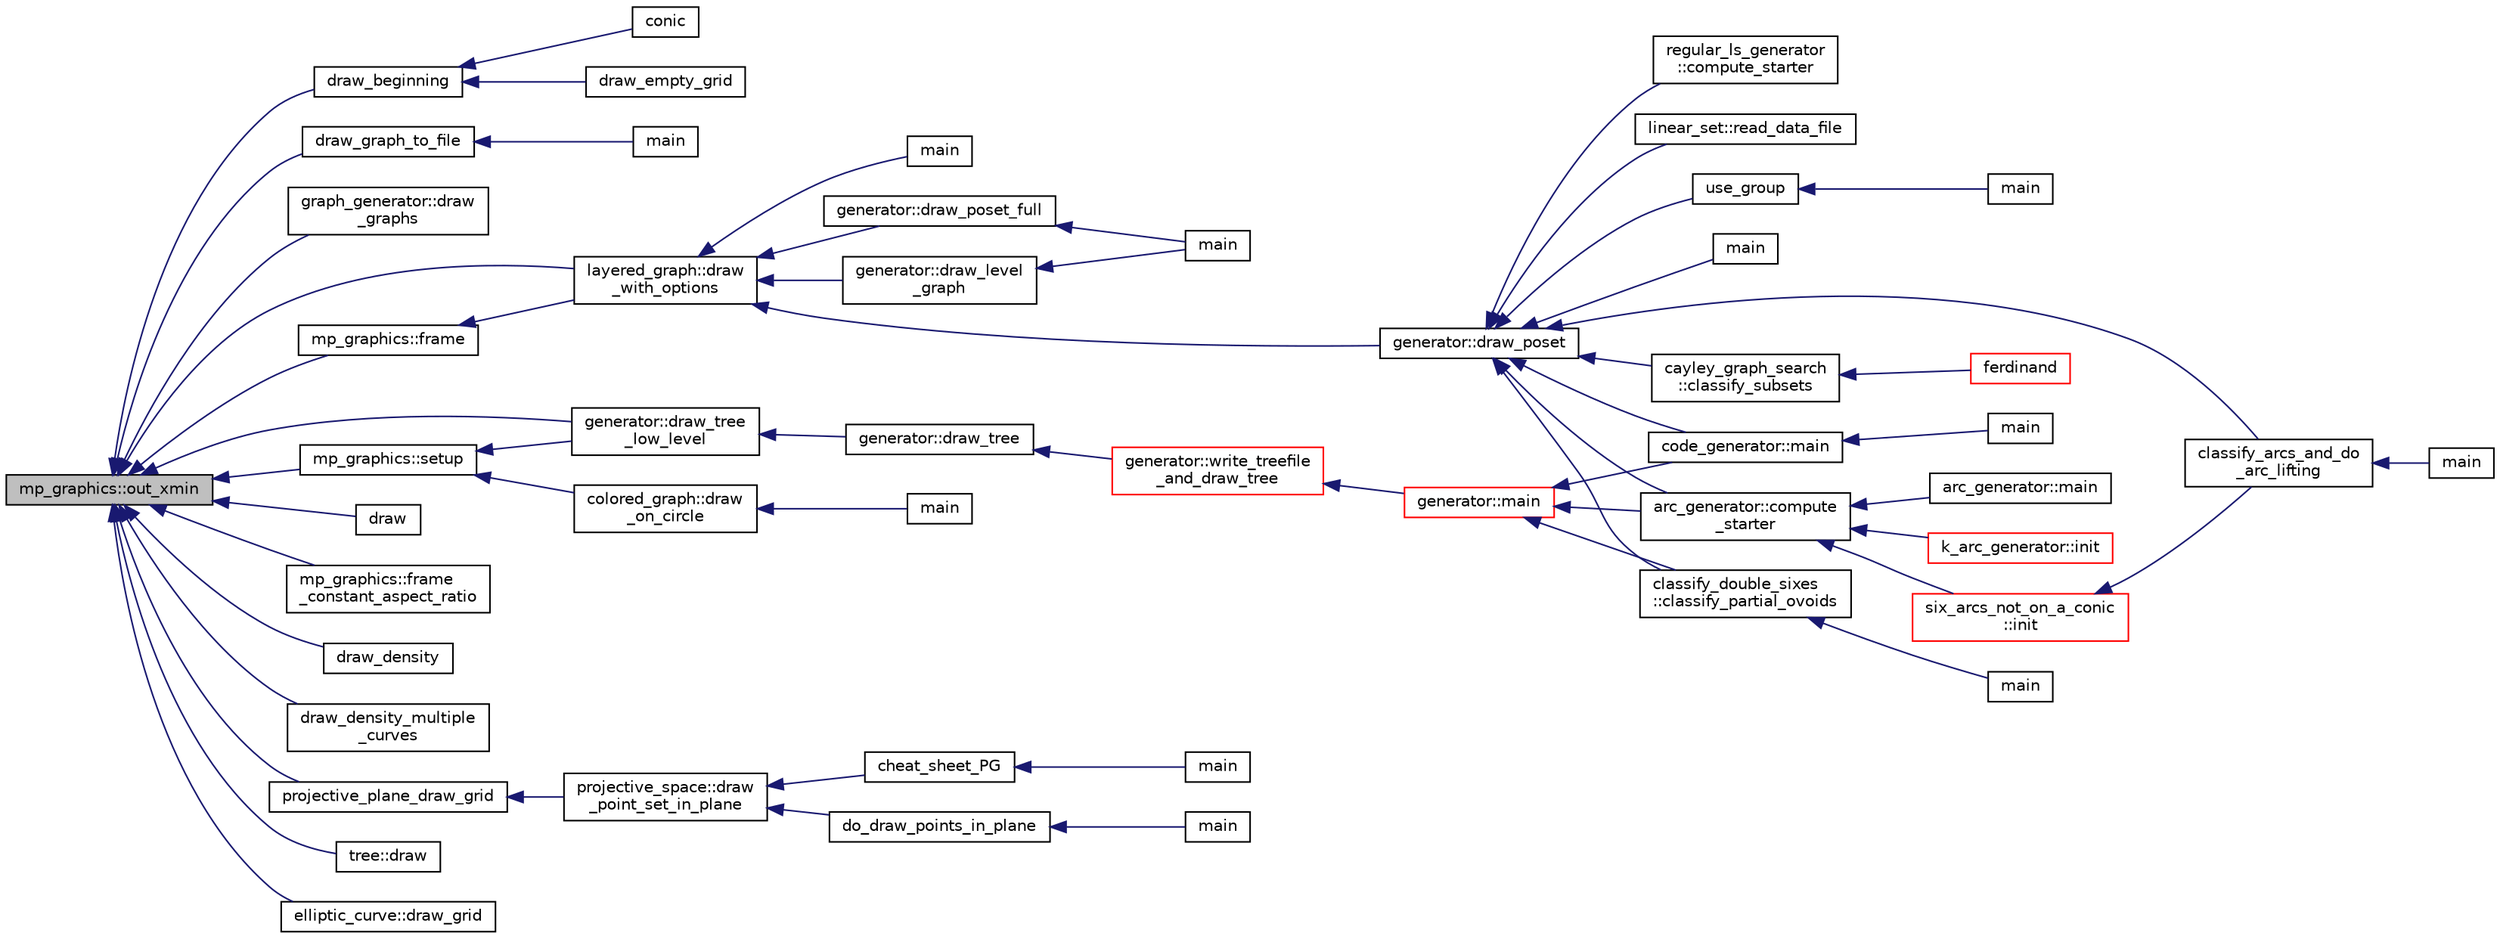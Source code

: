 digraph "mp_graphics::out_xmin"
{
  edge [fontname="Helvetica",fontsize="10",labelfontname="Helvetica",labelfontsize="10"];
  node [fontname="Helvetica",fontsize="10",shape=record];
  rankdir="LR";
  Node3819 [label="mp_graphics::out_xmin",height=0.2,width=0.4,color="black", fillcolor="grey75", style="filled", fontcolor="black"];
  Node3819 -> Node3820 [dir="back",color="midnightblue",fontsize="10",style="solid",fontname="Helvetica"];
  Node3820 [label="draw_beginning",height=0.2,width=0.4,color="black", fillcolor="white", style="filled",URL="$d4/de8/conic_8_c.html#acc89357b4d9e622a5351e636fb9909ae"];
  Node3820 -> Node3821 [dir="back",color="midnightblue",fontsize="10",style="solid",fontname="Helvetica"];
  Node3821 [label="draw_empty_grid",height=0.2,width=0.4,color="black", fillcolor="white", style="filled",URL="$d4/de8/conic_8_c.html#a0a991c7d8313e303d51bea14da7b490a"];
  Node3820 -> Node3822 [dir="back",color="midnightblue",fontsize="10",style="solid",fontname="Helvetica"];
  Node3822 [label="conic",height=0.2,width=0.4,color="black", fillcolor="white", style="filled",URL="$d4/de8/conic_8_c.html#a96def9474b981a9d5831a9b48d85d652"];
  Node3819 -> Node3823 [dir="back",color="midnightblue",fontsize="10",style="solid",fontname="Helvetica"];
  Node3823 [label="draw_graph_to_file",height=0.2,width=0.4,color="black", fillcolor="white", style="filled",URL="$df/d70/apps_2combinatorics_2nauty_8_c.html#a7fdbfdd350aa2be773e04a496e2efe31"];
  Node3823 -> Node3824 [dir="back",color="midnightblue",fontsize="10",style="solid",fontname="Helvetica"];
  Node3824 [label="main",height=0.2,width=0.4,color="black", fillcolor="white", style="filled",URL="$df/d70/apps_2combinatorics_2nauty_8_c.html#a3c04138a5bfe5d72780bb7e82a18e627"];
  Node3819 -> Node3825 [dir="back",color="midnightblue",fontsize="10",style="solid",fontname="Helvetica"];
  Node3825 [label="graph_generator::draw\l_graphs",height=0.2,width=0.4,color="black", fillcolor="white", style="filled",URL="$d9/d91/classgraph__generator.html#aa07ad014571c0dbd09b93ccb99eb648e"];
  Node3819 -> Node3826 [dir="back",color="midnightblue",fontsize="10",style="solid",fontname="Helvetica"];
  Node3826 [label="layered_graph::draw\l_with_options",height=0.2,width=0.4,color="black", fillcolor="white", style="filled",URL="$da/db1/classlayered__graph.html#a4c76e40c6cf5bfb2ab2df20c33e846bc"];
  Node3826 -> Node3827 [dir="back",color="midnightblue",fontsize="10",style="solid",fontname="Helvetica"];
  Node3827 [label="main",height=0.2,width=0.4,color="black", fillcolor="white", style="filled",URL="$da/d62/layered__graph__main_8_c.html#a217dbf8b442f20279ea00b898af96f52"];
  Node3826 -> Node3828 [dir="back",color="midnightblue",fontsize="10",style="solid",fontname="Helvetica"];
  Node3828 [label="generator::draw_poset_full",height=0.2,width=0.4,color="black", fillcolor="white", style="filled",URL="$d7/d73/classgenerator.html#a6f7f90e50993905db31342536ac59d8c"];
  Node3828 -> Node3829 [dir="back",color="midnightblue",fontsize="10",style="solid",fontname="Helvetica"];
  Node3829 [label="main",height=0.2,width=0.4,color="black", fillcolor="white", style="filled",URL="$de/d2d/graph_2graph_8_c.html#a217dbf8b442f20279ea00b898af96f52"];
  Node3826 -> Node3830 [dir="back",color="midnightblue",fontsize="10",style="solid",fontname="Helvetica"];
  Node3830 [label="generator::draw_poset",height=0.2,width=0.4,color="black", fillcolor="white", style="filled",URL="$d7/d73/classgenerator.html#aa4f99c75a86701ba85e514a294efdf3a"];
  Node3830 -> Node3831 [dir="back",color="midnightblue",fontsize="10",style="solid",fontname="Helvetica"];
  Node3831 [label="main",height=0.2,width=0.4,color="black", fillcolor="white", style="filled",URL="$d1/d5e/blt__main_8_c.html#a217dbf8b442f20279ea00b898af96f52"];
  Node3830 -> Node3832 [dir="back",color="midnightblue",fontsize="10",style="solid",fontname="Helvetica"];
  Node3832 [label="code_generator::main",height=0.2,width=0.4,color="black", fillcolor="white", style="filled",URL="$db/d37/classcode__generator.html#ab3cf3a306e4032c2b471ac95321c599f"];
  Node3832 -> Node3833 [dir="back",color="midnightblue",fontsize="10",style="solid",fontname="Helvetica"];
  Node3833 [label="main",height=0.2,width=0.4,color="black", fillcolor="white", style="filled",URL="$d4/d4f/codes_8_c.html#a217dbf8b442f20279ea00b898af96f52"];
  Node3830 -> Node3834 [dir="back",color="midnightblue",fontsize="10",style="solid",fontname="Helvetica"];
  Node3834 [label="cayley_graph_search\l::classify_subsets",height=0.2,width=0.4,color="black", fillcolor="white", style="filled",URL="$de/dae/classcayley__graph__search.html#a4cf8a90752e018a281481ac80ad52c4b"];
  Node3834 -> Node3835 [dir="back",color="midnightblue",fontsize="10",style="solid",fontname="Helvetica"];
  Node3835 [label="ferdinand",height=0.2,width=0.4,color="red", fillcolor="white", style="filled",URL="$da/df3/ferdinand_8_c.html#a322b57727d23cf5a0932f11c30ea18d9"];
  Node3830 -> Node3837 [dir="back",color="midnightblue",fontsize="10",style="solid",fontname="Helvetica"];
  Node3837 [label="regular_ls_generator\l::compute_starter",height=0.2,width=0.4,color="black", fillcolor="white", style="filled",URL="$d2/dd8/classregular__ls__generator.html#aa38907741058694a73194b02ceb4a53d"];
  Node3830 -> Node3838 [dir="back",color="midnightblue",fontsize="10",style="solid",fontname="Helvetica"];
  Node3838 [label="linear_set::read_data_file",height=0.2,width=0.4,color="black", fillcolor="white", style="filled",URL="$dd/d86/classlinear__set.html#a9a5cd28cc81be7ee41002b2e3114c2cb"];
  Node3830 -> Node3839 [dir="back",color="midnightblue",fontsize="10",style="solid",fontname="Helvetica"];
  Node3839 [label="classify_arcs_and_do\l_arc_lifting",height=0.2,width=0.4,color="black", fillcolor="white", style="filled",URL="$d6/dc3/arc__lifting__main_8_c.html#afdd7be16f16b8c71e9a72fe5f6a0b59c"];
  Node3839 -> Node3840 [dir="back",color="midnightblue",fontsize="10",style="solid",fontname="Helvetica"];
  Node3840 [label="main",height=0.2,width=0.4,color="black", fillcolor="white", style="filled",URL="$d6/dc3/arc__lifting__main_8_c.html#a217dbf8b442f20279ea00b898af96f52"];
  Node3830 -> Node3841 [dir="back",color="midnightblue",fontsize="10",style="solid",fontname="Helvetica"];
  Node3841 [label="use_group",height=0.2,width=0.4,color="black", fillcolor="white", style="filled",URL="$d9/d9f/all__cliques_8_c.html#aba62531e97173264c39afe2c7857af31"];
  Node3841 -> Node3842 [dir="back",color="midnightblue",fontsize="10",style="solid",fontname="Helvetica"];
  Node3842 [label="main",height=0.2,width=0.4,color="black", fillcolor="white", style="filled",URL="$d9/d9f/all__cliques_8_c.html#a3c04138a5bfe5d72780bb7e82a18e627"];
  Node3830 -> Node3843 [dir="back",color="midnightblue",fontsize="10",style="solid",fontname="Helvetica"];
  Node3843 [label="arc_generator::compute\l_starter",height=0.2,width=0.4,color="black", fillcolor="white", style="filled",URL="$d4/d21/classarc__generator.html#aad1dcec3a1c302e743d574bd1ac857d9"];
  Node3843 -> Node3844 [dir="back",color="midnightblue",fontsize="10",style="solid",fontname="Helvetica"];
  Node3844 [label="arc_generator::main",height=0.2,width=0.4,color="black", fillcolor="white", style="filled",URL="$d4/d21/classarc__generator.html#ad80140b51b165dad1fe6ab232be7829a"];
  Node3843 -> Node3845 [dir="back",color="midnightblue",fontsize="10",style="solid",fontname="Helvetica"];
  Node3845 [label="k_arc_generator::init",height=0.2,width=0.4,color="red", fillcolor="white", style="filled",URL="$d6/dd8/classk__arc__generator.html#a6036d9f52ede9f8ca681505626b5361d"];
  Node3843 -> Node3847 [dir="back",color="midnightblue",fontsize="10",style="solid",fontname="Helvetica"];
  Node3847 [label="six_arcs_not_on_a_conic\l::init",height=0.2,width=0.4,color="red", fillcolor="white", style="filled",URL="$d8/de6/classsix__arcs__not__on__a__conic.html#a7a4d5cf8a098488729934cfa8a70944a"];
  Node3847 -> Node3839 [dir="back",color="midnightblue",fontsize="10",style="solid",fontname="Helvetica"];
  Node3830 -> Node3849 [dir="back",color="midnightblue",fontsize="10",style="solid",fontname="Helvetica"];
  Node3849 [label="classify_double_sixes\l::classify_partial_ovoids",height=0.2,width=0.4,color="black", fillcolor="white", style="filled",URL="$dd/d23/classclassify__double__sixes.html#a2253fca143a0e8a3e39655eb05668ae9"];
  Node3849 -> Node3850 [dir="back",color="midnightblue",fontsize="10",style="solid",fontname="Helvetica"];
  Node3850 [label="main",height=0.2,width=0.4,color="black", fillcolor="white", style="filled",URL="$df/df8/surface__classify_8_c.html#a217dbf8b442f20279ea00b898af96f52"];
  Node3826 -> Node3851 [dir="back",color="midnightblue",fontsize="10",style="solid",fontname="Helvetica"];
  Node3851 [label="generator::draw_level\l_graph",height=0.2,width=0.4,color="black", fillcolor="white", style="filled",URL="$d7/d73/classgenerator.html#a6bbc7b7aafea55ff8e202efc43ab263c"];
  Node3851 -> Node3829 [dir="back",color="midnightblue",fontsize="10",style="solid",fontname="Helvetica"];
  Node3819 -> Node3852 [dir="back",color="midnightblue",fontsize="10",style="solid",fontname="Helvetica"];
  Node3852 [label="draw",height=0.2,width=0.4,color="black", fillcolor="white", style="filled",URL="$d7/d04/graphics_8h.html#a2f0462cf6d66f0096ed82a8dad6e4c3d"];
  Node3819 -> Node3853 [dir="back",color="midnightblue",fontsize="10",style="solid",fontname="Helvetica"];
  Node3853 [label="mp_graphics::setup",height=0.2,width=0.4,color="black", fillcolor="white", style="filled",URL="$da/d2c/classmp__graphics.html#a5b81adfb712dfb64b123db4ae72fadf2"];
  Node3853 -> Node3854 [dir="back",color="midnightblue",fontsize="10",style="solid",fontname="Helvetica"];
  Node3854 [label="colored_graph::draw\l_on_circle",height=0.2,width=0.4,color="black", fillcolor="white", style="filled",URL="$dc/de2/classcolored__graph.html#af5b7af38772c569cc0d6ab1d7c1fe20b"];
  Node3854 -> Node3855 [dir="back",color="midnightblue",fontsize="10",style="solid",fontname="Helvetica"];
  Node3855 [label="main",height=0.2,width=0.4,color="black", fillcolor="white", style="filled",URL="$d2/dfa/draw__colored__graph_8_c.html#a3c04138a5bfe5d72780bb7e82a18e627"];
  Node3853 -> Node3856 [dir="back",color="midnightblue",fontsize="10",style="solid",fontname="Helvetica"];
  Node3856 [label="generator::draw_tree\l_low_level",height=0.2,width=0.4,color="black", fillcolor="white", style="filled",URL="$d7/d73/classgenerator.html#a7ec4c0902ecfc19049792b60526ae446"];
  Node3856 -> Node3857 [dir="back",color="midnightblue",fontsize="10",style="solid",fontname="Helvetica"];
  Node3857 [label="generator::draw_tree",height=0.2,width=0.4,color="black", fillcolor="white", style="filled",URL="$d7/d73/classgenerator.html#ae3d68e3de8f4a5decdaef2d8008cd4a6"];
  Node3857 -> Node3858 [dir="back",color="midnightblue",fontsize="10",style="solid",fontname="Helvetica"];
  Node3858 [label="generator::write_treefile\l_and_draw_tree",height=0.2,width=0.4,color="red", fillcolor="white", style="filled",URL="$d7/d73/classgenerator.html#a70c78f45dba413014287e8cde2f7d6b5"];
  Node3858 -> Node3859 [dir="back",color="midnightblue",fontsize="10",style="solid",fontname="Helvetica"];
  Node3859 [label="generator::main",height=0.2,width=0.4,color="red", fillcolor="white", style="filled",URL="$d7/d73/classgenerator.html#a01abff8e9f231bf0d82e2e8e0061f242"];
  Node3859 -> Node3832 [dir="back",color="midnightblue",fontsize="10",style="solid",fontname="Helvetica"];
  Node3859 -> Node3843 [dir="back",color="midnightblue",fontsize="10",style="solid",fontname="Helvetica"];
  Node3859 -> Node3849 [dir="back",color="midnightblue",fontsize="10",style="solid",fontname="Helvetica"];
  Node3819 -> Node3908 [dir="back",color="midnightblue",fontsize="10",style="solid",fontname="Helvetica"];
  Node3908 [label="mp_graphics::frame",height=0.2,width=0.4,color="black", fillcolor="white", style="filled",URL="$da/d2c/classmp__graphics.html#a4094becb93ac234f2f3ebd1be83d10ff"];
  Node3908 -> Node3826 [dir="back",color="midnightblue",fontsize="10",style="solid",fontname="Helvetica"];
  Node3819 -> Node3909 [dir="back",color="midnightblue",fontsize="10",style="solid",fontname="Helvetica"];
  Node3909 [label="mp_graphics::frame\l_constant_aspect_ratio",height=0.2,width=0.4,color="black", fillcolor="white", style="filled",URL="$da/d2c/classmp__graphics.html#a3b0cc53ceceec91be6ca0dde66f7ca88"];
  Node3819 -> Node3910 [dir="back",color="midnightblue",fontsize="10",style="solid",fontname="Helvetica"];
  Node3910 [label="draw_density",height=0.2,width=0.4,color="black", fillcolor="white", style="filled",URL="$de/dea/plot_8_c.html#aacb709615412b4c930421172d579dbba"];
  Node3819 -> Node3911 [dir="back",color="midnightblue",fontsize="10",style="solid",fontname="Helvetica"];
  Node3911 [label="draw_density_multiple\l_curves",height=0.2,width=0.4,color="black", fillcolor="white", style="filled",URL="$de/dea/plot_8_c.html#ae8316e657aaea4fb3b6056fa2079764e"];
  Node3819 -> Node3912 [dir="back",color="midnightblue",fontsize="10",style="solid",fontname="Helvetica"];
  Node3912 [label="projective_plane_draw_grid",height=0.2,width=0.4,color="black", fillcolor="white", style="filled",URL="$de/dea/plot_8_c.html#a40dac96f82a9acafbf7d017f601b9880"];
  Node3912 -> Node3913 [dir="back",color="midnightblue",fontsize="10",style="solid",fontname="Helvetica"];
  Node3913 [label="projective_space::draw\l_point_set_in_plane",height=0.2,width=0.4,color="black", fillcolor="white", style="filled",URL="$d2/d17/classprojective__space.html#af7dec07dbcf71124f145629e719454f0"];
  Node3913 -> Node3914 [dir="back",color="midnightblue",fontsize="10",style="solid",fontname="Helvetica"];
  Node3914 [label="cheat_sheet_PG",height=0.2,width=0.4,color="black", fillcolor="white", style="filled",URL="$d6/dd8/cheat__sheet___p_g_8_c.html#a11692793a59b9f0d2f21395f5609783d"];
  Node3914 -> Node3915 [dir="back",color="midnightblue",fontsize="10",style="solid",fontname="Helvetica"];
  Node3915 [label="main",height=0.2,width=0.4,color="black", fillcolor="white", style="filled",URL="$d6/dd8/cheat__sheet___p_g_8_c.html#a3c04138a5bfe5d72780bb7e82a18e627"];
  Node3913 -> Node3916 [dir="back",color="midnightblue",fontsize="10",style="solid",fontname="Helvetica"];
  Node3916 [label="do_draw_points_in_plane",height=0.2,width=0.4,color="black", fillcolor="white", style="filled",URL="$d4/d67/geometry_8h.html#ac24aca1e4d3ad6e569b36c65c94dcaad"];
  Node3916 -> Node3917 [dir="back",color="midnightblue",fontsize="10",style="solid",fontname="Helvetica"];
  Node3917 [label="main",height=0.2,width=0.4,color="black", fillcolor="white", style="filled",URL="$d0/d2f/process_8_c.html#a3c04138a5bfe5d72780bb7e82a18e627"];
  Node3819 -> Node3918 [dir="back",color="midnightblue",fontsize="10",style="solid",fontname="Helvetica"];
  Node3918 [label="tree::draw",height=0.2,width=0.4,color="black", fillcolor="white", style="filled",URL="$d4/d4d/classtree.html#acfd7967aacb5c1e3faa2ad39b019dd68"];
  Node3819 -> Node3856 [dir="back",color="midnightblue",fontsize="10",style="solid",fontname="Helvetica"];
  Node3819 -> Node3919 [dir="back",color="midnightblue",fontsize="10",style="solid",fontname="Helvetica"];
  Node3919 [label="elliptic_curve::draw_grid",height=0.2,width=0.4,color="black", fillcolor="white", style="filled",URL="$d3/dea/classelliptic__curve.html#afa9d40e1a626257ad802bdb5a157ad0a"];
}
